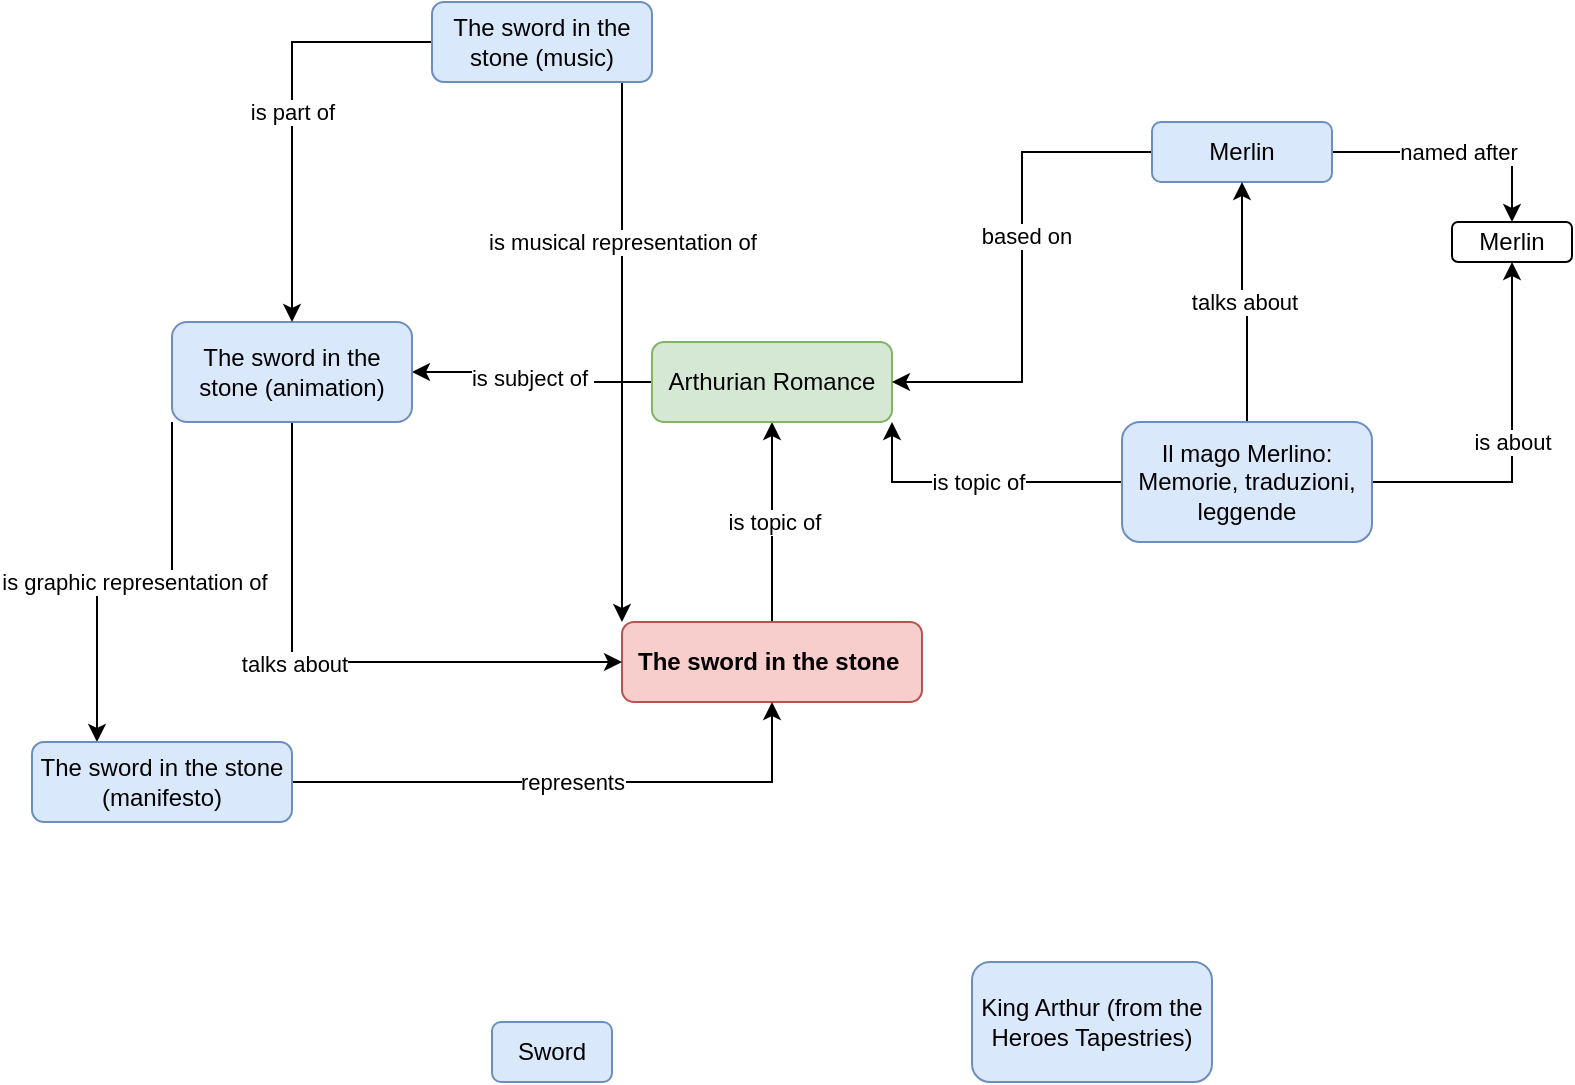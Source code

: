 <mxfile version="27.0.9">
  <diagram name="Pagina-1" id="AvLPnEBhP4OsRTwUJnNA">
    <mxGraphModel dx="946" dy="679" grid="1" gridSize="10" guides="1" tooltips="1" connect="1" arrows="1" fold="1" page="1" pageScale="1" pageWidth="827" pageHeight="1169" math="0" shadow="0">
      <root>
        <mxCell id="0" />
        <mxCell id="1" parent="0" />
        <mxCell id="k8m9dmYCY_QNFg5Jz3ZY-7" style="edgeStyle=orthogonalEdgeStyle;rounded=0;orthogonalLoop=1;jettySize=auto;html=1;entryX=0.5;entryY=1;entryDx=0;entryDy=0;" edge="1" parent="1" source="k8m9dmYCY_QNFg5Jz3ZY-1" target="k8m9dmYCY_QNFg5Jz3ZY-4">
          <mxGeometry relative="1" as="geometry" />
        </mxCell>
        <mxCell id="k8m9dmYCY_QNFg5Jz3ZY-8" value="is topic of" style="edgeLabel;html=1;align=center;verticalAlign=middle;resizable=0;points=[];" vertex="1" connectable="0" parent="k8m9dmYCY_QNFg5Jz3ZY-7">
          <mxGeometry y="-1" relative="1" as="geometry">
            <mxPoint as="offset" />
          </mxGeometry>
        </mxCell>
        <mxCell id="k8m9dmYCY_QNFg5Jz3ZY-1" value="&lt;div&gt;&lt;div&gt;&lt;b&gt;The sword in the stone&amp;nbsp;&lt;/b&gt;&lt;/div&gt;&lt;/div&gt;" style="rounded=1;whiteSpace=wrap;html=1;fillColor=#f8cecc;strokeColor=#b85450;" vertex="1" parent="1">
          <mxGeometry x="325" y="340" width="150" height="40" as="geometry" />
        </mxCell>
        <mxCell id="k8m9dmYCY_QNFg5Jz3ZY-15" value="is subject of&amp;nbsp;" style="edgeStyle=orthogonalEdgeStyle;rounded=0;orthogonalLoop=1;jettySize=auto;html=1;" edge="1" parent="1" source="k8m9dmYCY_QNFg5Jz3ZY-4" target="k8m9dmYCY_QNFg5Jz3ZY-16">
          <mxGeometry relative="1" as="geometry">
            <mxPoint x="220" y="220" as="targetPoint" />
          </mxGeometry>
        </mxCell>
        <mxCell id="k8m9dmYCY_QNFg5Jz3ZY-4" value="Arthurian Romance" style="rounded=1;whiteSpace=wrap;html=1;fillColor=#d5e8d4;strokeColor=#82b366;" vertex="1" parent="1">
          <mxGeometry x="340" y="200" width="120" height="40" as="geometry" />
        </mxCell>
        <mxCell id="k8m9dmYCY_QNFg5Jz3ZY-10" style="edgeStyle=orthogonalEdgeStyle;rounded=0;orthogonalLoop=1;jettySize=auto;html=1;entryX=1;entryY=0.5;entryDx=0;entryDy=0;" edge="1" parent="1" source="k8m9dmYCY_QNFg5Jz3ZY-9" target="k8m9dmYCY_QNFg5Jz3ZY-4">
          <mxGeometry relative="1" as="geometry" />
        </mxCell>
        <mxCell id="k8m9dmYCY_QNFg5Jz3ZY-11" value="based on" style="edgeLabel;html=1;align=center;verticalAlign=middle;resizable=0;points=[];" vertex="1" connectable="0" parent="k8m9dmYCY_QNFg5Jz3ZY-10">
          <mxGeometry x="-0.127" y="2" relative="1" as="geometry">
            <mxPoint as="offset" />
          </mxGeometry>
        </mxCell>
        <mxCell id="k8m9dmYCY_QNFg5Jz3ZY-12" value="named after" style="edgeStyle=orthogonalEdgeStyle;rounded=0;orthogonalLoop=1;jettySize=auto;html=1;" edge="1" parent="1" source="k8m9dmYCY_QNFg5Jz3ZY-9" target="k8m9dmYCY_QNFg5Jz3ZY-13">
          <mxGeometry relative="1" as="geometry">
            <mxPoint x="760" y="120" as="targetPoint" />
          </mxGeometry>
        </mxCell>
        <mxCell id="k8m9dmYCY_QNFg5Jz3ZY-9" value="Merlin" style="rounded=1;whiteSpace=wrap;html=1;fillColor=#dae8fc;strokeColor=#6c8ebf;" vertex="1" parent="1">
          <mxGeometry x="590" y="90" width="90" height="30" as="geometry" />
        </mxCell>
        <mxCell id="k8m9dmYCY_QNFg5Jz3ZY-13" value="Merlin" style="rounded=1;whiteSpace=wrap;html=1;" vertex="1" parent="1">
          <mxGeometry x="740" y="140" width="60" height="20" as="geometry" />
        </mxCell>
        <mxCell id="k8m9dmYCY_QNFg5Jz3ZY-17" style="edgeStyle=orthogonalEdgeStyle;rounded=0;orthogonalLoop=1;jettySize=auto;html=1;entryX=0;entryY=0.5;entryDx=0;entryDy=0;exitX=0.5;exitY=1;exitDx=0;exitDy=0;" edge="1" parent="1" source="k8m9dmYCY_QNFg5Jz3ZY-16" target="k8m9dmYCY_QNFg5Jz3ZY-1">
          <mxGeometry relative="1" as="geometry" />
        </mxCell>
        <mxCell id="k8m9dmYCY_QNFg5Jz3ZY-18" value="talks about" style="edgeLabel;html=1;align=center;verticalAlign=middle;resizable=0;points=[];" vertex="1" connectable="0" parent="k8m9dmYCY_QNFg5Jz3ZY-17">
          <mxGeometry x="-0.156" y="-1" relative="1" as="geometry">
            <mxPoint as="offset" />
          </mxGeometry>
        </mxCell>
        <mxCell id="k8m9dmYCY_QNFg5Jz3ZY-20" value="is graphic representation of" style="edgeStyle=orthogonalEdgeStyle;rounded=0;orthogonalLoop=1;jettySize=auto;html=1;entryX=0.25;entryY=0;entryDx=0;entryDy=0;exitX=0;exitY=1;exitDx=0;exitDy=0;" edge="1" parent="1" source="k8m9dmYCY_QNFg5Jz3ZY-16" target="k8m9dmYCY_QNFg5Jz3ZY-19">
          <mxGeometry relative="1" as="geometry" />
        </mxCell>
        <mxCell id="k8m9dmYCY_QNFg5Jz3ZY-16" value="The sword in the stone (animation)" style="rounded=1;whiteSpace=wrap;html=1;fillColor=#dae8fc;strokeColor=#6c8ebf;" vertex="1" parent="1">
          <mxGeometry x="100" y="190" width="120" height="50" as="geometry" />
        </mxCell>
        <mxCell id="k8m9dmYCY_QNFg5Jz3ZY-21" value="represents" style="edgeStyle=orthogonalEdgeStyle;rounded=0;orthogonalLoop=1;jettySize=auto;html=1;entryX=0.5;entryY=1;entryDx=0;entryDy=0;" edge="1" parent="1" source="k8m9dmYCY_QNFg5Jz3ZY-19" target="k8m9dmYCY_QNFg5Jz3ZY-1">
          <mxGeometry relative="1" as="geometry" />
        </mxCell>
        <mxCell id="k8m9dmYCY_QNFg5Jz3ZY-19" value="The sword in the stone (manifesto)" style="rounded=1;whiteSpace=wrap;html=1;fillColor=#dae8fc;strokeColor=#6c8ebf;" vertex="1" parent="1">
          <mxGeometry x="30" y="400" width="130" height="40" as="geometry" />
        </mxCell>
        <mxCell id="k8m9dmYCY_QNFg5Jz3ZY-24" value="talks about" style="edgeStyle=orthogonalEdgeStyle;rounded=0;orthogonalLoop=1;jettySize=auto;html=1;entryX=0.5;entryY=1;entryDx=0;entryDy=0;" edge="1" parent="1" source="k8m9dmYCY_QNFg5Jz3ZY-23" target="k8m9dmYCY_QNFg5Jz3ZY-9">
          <mxGeometry relative="1" as="geometry" />
        </mxCell>
        <mxCell id="k8m9dmYCY_QNFg5Jz3ZY-25" value="is topic of" style="edgeStyle=orthogonalEdgeStyle;rounded=0;orthogonalLoop=1;jettySize=auto;html=1;entryX=1;entryY=1;entryDx=0;entryDy=0;" edge="1" parent="1" source="k8m9dmYCY_QNFg5Jz3ZY-23" target="k8m9dmYCY_QNFg5Jz3ZY-4">
          <mxGeometry relative="1" as="geometry" />
        </mxCell>
        <mxCell id="k8m9dmYCY_QNFg5Jz3ZY-26" value="is about" style="edgeStyle=orthogonalEdgeStyle;rounded=0;orthogonalLoop=1;jettySize=auto;html=1;entryX=0.5;entryY=1;entryDx=0;entryDy=0;" edge="1" parent="1" source="k8m9dmYCY_QNFg5Jz3ZY-23" target="k8m9dmYCY_QNFg5Jz3ZY-13">
          <mxGeometry relative="1" as="geometry">
            <mxPoint x="750" y="270" as="targetPoint" />
          </mxGeometry>
        </mxCell>
        <mxCell id="k8m9dmYCY_QNFg5Jz3ZY-23" value="Il mago Merlino: Memorie, traduzioni, leggende" style="rounded=1;whiteSpace=wrap;html=1;fillColor=#dae8fc;strokeColor=#6c8ebf;" vertex="1" parent="1">
          <mxGeometry x="575" y="240" width="125" height="60" as="geometry" />
        </mxCell>
        <mxCell id="k8m9dmYCY_QNFg5Jz3ZY-27" value="Sword" style="rounded=1;whiteSpace=wrap;html=1;fillColor=#dae8fc;strokeColor=#6c8ebf;" vertex="1" parent="1">
          <mxGeometry x="260" y="540" width="60" height="30" as="geometry" />
        </mxCell>
        <mxCell id="k8m9dmYCY_QNFg5Jz3ZY-28" value="King Arthur (from the Heroes Tapestries)" style="rounded=1;whiteSpace=wrap;html=1;fillColor=#dae8fc;strokeColor=#6c8ebf;" vertex="1" parent="1">
          <mxGeometry x="500" y="510" width="120" height="60" as="geometry" />
        </mxCell>
        <mxCell id="k8m9dmYCY_QNFg5Jz3ZY-30" value="is part of" style="edgeStyle=orthogonalEdgeStyle;rounded=0;orthogonalLoop=1;jettySize=auto;html=1;" edge="1" parent="1" source="k8m9dmYCY_QNFg5Jz3ZY-29" target="k8m9dmYCY_QNFg5Jz3ZY-16">
          <mxGeometry relative="1" as="geometry" />
        </mxCell>
        <mxCell id="k8m9dmYCY_QNFg5Jz3ZY-31" value="is musical representation of" style="edgeStyle=orthogonalEdgeStyle;rounded=0;orthogonalLoop=1;jettySize=auto;html=1;entryX=0;entryY=0;entryDx=0;entryDy=0;" edge="1" parent="1" source="k8m9dmYCY_QNFg5Jz3ZY-29" target="k8m9dmYCY_QNFg5Jz3ZY-1">
          <mxGeometry x="-0.407" relative="1" as="geometry">
            <Array as="points">
              <mxPoint x="325" y="130" />
              <mxPoint x="325" y="130" />
            </Array>
            <mxPoint as="offset" />
          </mxGeometry>
        </mxCell>
        <mxCell id="k8m9dmYCY_QNFg5Jz3ZY-29" value="The sword in the stone (music)" style="rounded=1;whiteSpace=wrap;html=1;fillColor=#dae8fc;strokeColor=#6c8ebf;" vertex="1" parent="1">
          <mxGeometry x="230" y="30" width="110" height="40" as="geometry" />
        </mxCell>
      </root>
    </mxGraphModel>
  </diagram>
</mxfile>
